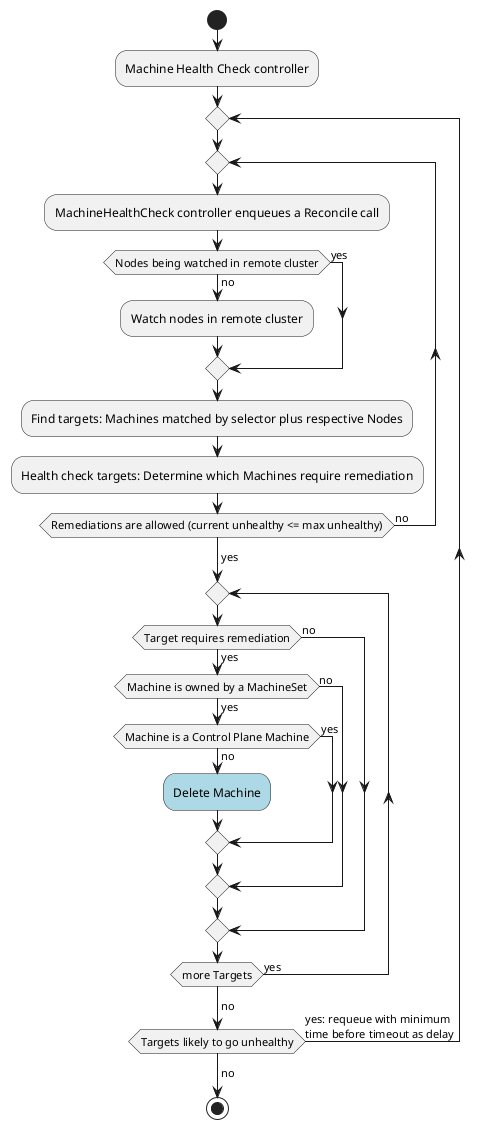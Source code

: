 
@startuml machinehealthcheck-controller

start;
:Machine Health Check controller;
repeat
  repeat
    :MachineHealthCheck controller enqueues a Reconcile call;
    if (Nodes being watched in remote cluster) then (no)
      :Watch nodes in remote cluster;
    else (yes)
    endif
    :Find targets: Machines matched by selector plus respective Nodes;
    :Health check targets: Determine which Machines require remediation;
  repeat while (Remediations are allowed (current unhealthy <= max unhealthy)) is (no)
  -> yes;
  repeat
    if (Target requires remediation) then (yes)
      if (Machine is owned by a MachineSet) then (yes)
        if (Machine is a Control Plane Machine) then (no)
          #LightBlue:Delete Machine;
        else (yes)
        endif
      else (no)
      endif
      else (no)
    endif
  repeat while (more Targets) is (yes)
  -> no;
repeat while (Targets likely to go unhealthy) is (yes: requeue with minimum
  time before timeout as delay)
-> no;
stop;

@enduml
